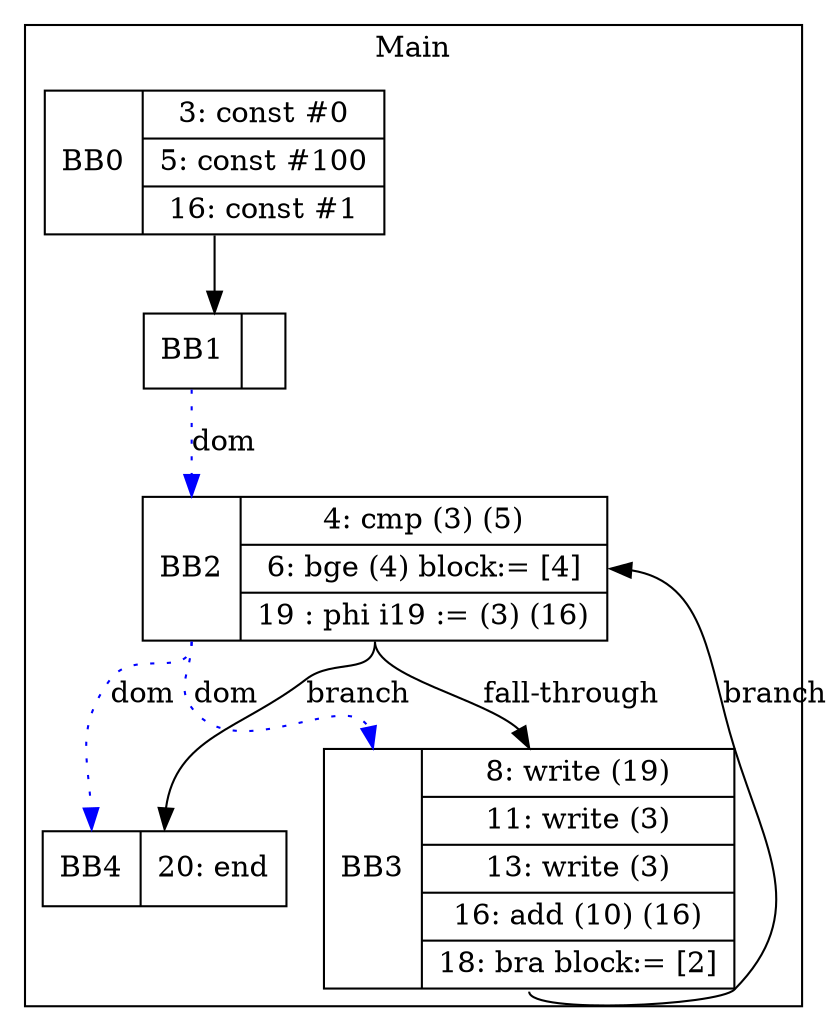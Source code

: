 digraph G {
node [shape=record];
subgraph cluster_main{
label = "Main";
BB0 [shape=record, label="<b>BB0|{3: const #0|5: const #100|16: const #1}"];
BB1 [shape=record, label="<b>BB1|}"];
BB2 [shape=record, label="<b>BB2|{4: cmp (3) (5)|6: bge (4) block:= [4]|19 : phi i19 := (3) (16)}"];
BB3 [shape=record, label="<b>BB3|{8: write (19)|11: write (3)|13: write (3)|16: add (10) (16)|18: bra block:= [2]}"];
BB4 [shape=record, label="<b>BB4|{20: end}"];
}
BB0:s -> BB1:n ;
BB2:b -> BB3:b [color=blue, style=dotted, label="dom"];
BB2:b -> BB4:b [color=blue, style=dotted, label="dom"];
BB1:b -> BB2:b [color=blue, style=dotted, label="dom"];
BB2:s -> BB4:n [label="branch"];
BB3:s -> BB2:e [label="branch"];
BB2:s -> BB3:n [label="fall-through"];
}
